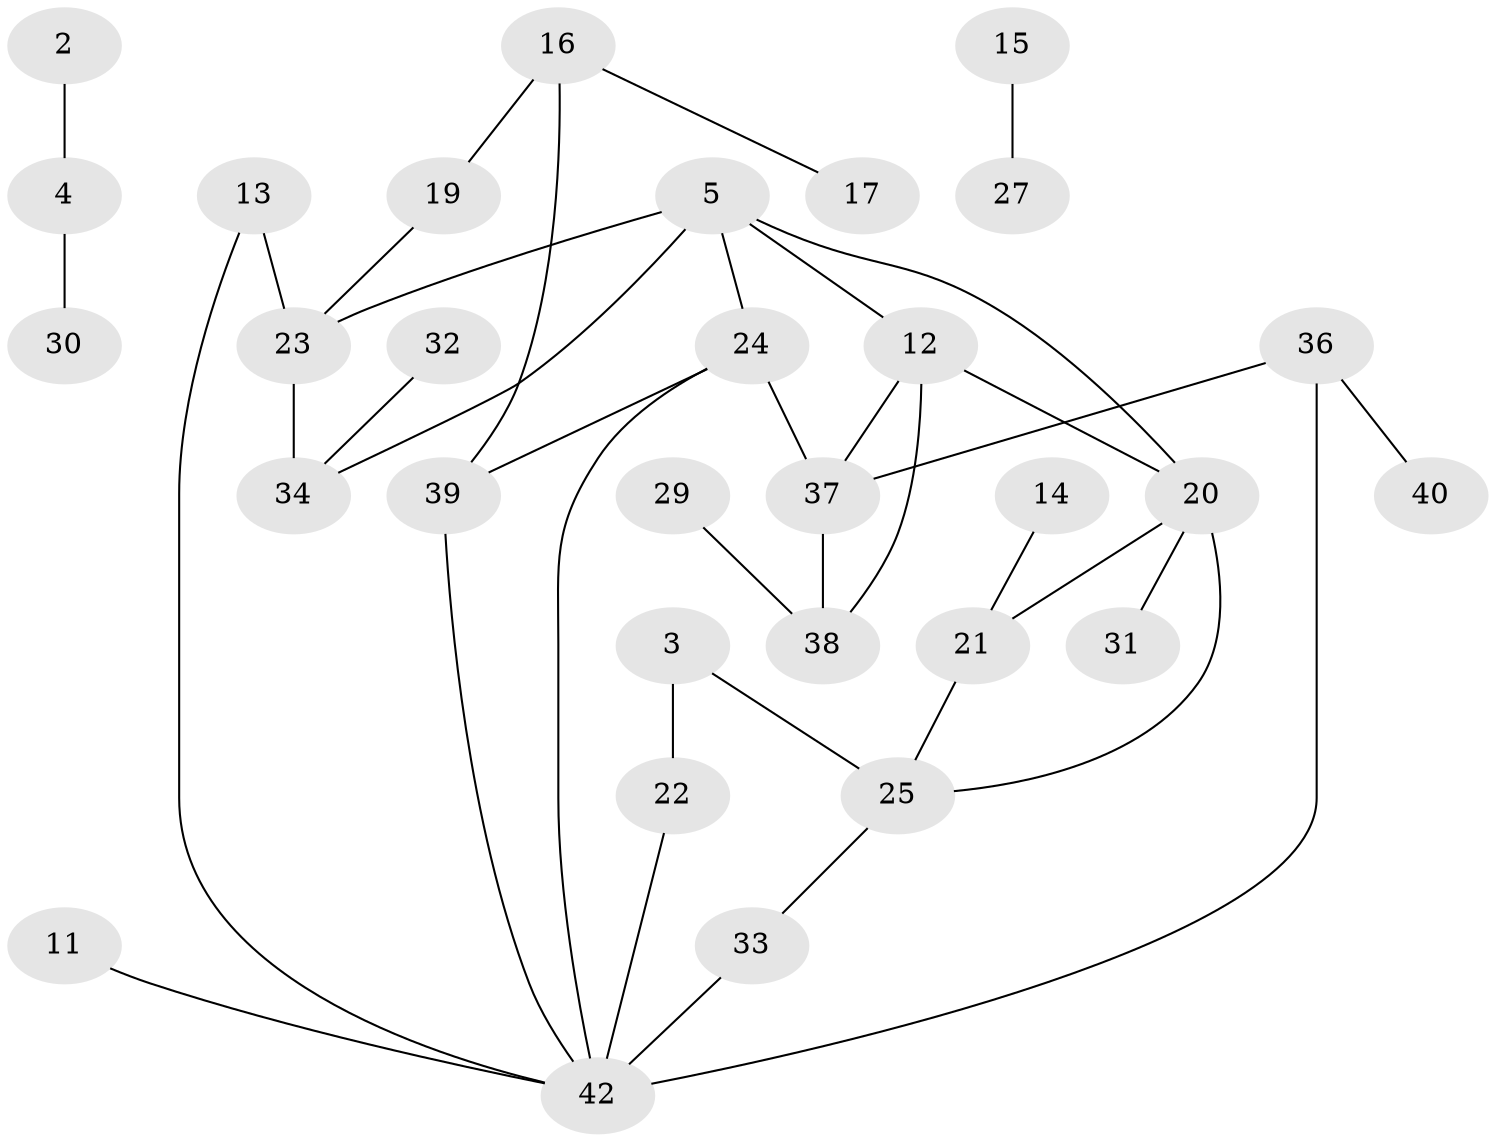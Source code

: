 // original degree distribution, {1: 0.27710843373493976, 3: 0.1927710843373494, 4: 0.0963855421686747, 5: 0.03614457831325301, 0: 0.13253012048192772, 2: 0.25301204819277107, 6: 0.012048192771084338}
// Generated by graph-tools (version 1.1) at 2025/00/03/09/25 03:00:50]
// undirected, 31 vertices, 39 edges
graph export_dot {
graph [start="1"]
  node [color=gray90,style=filled];
  2;
  3;
  4;
  5;
  11;
  12;
  13;
  14;
  15;
  16;
  17;
  19;
  20;
  21;
  22;
  23;
  24;
  25;
  27;
  29;
  30;
  31;
  32;
  33;
  34;
  36;
  37;
  38;
  39;
  40;
  42;
  2 -- 4 [weight=1.0];
  3 -- 22 [weight=1.0];
  3 -- 25 [weight=1.0];
  4 -- 30 [weight=1.0];
  5 -- 12 [weight=1.0];
  5 -- 20 [weight=1.0];
  5 -- 23 [weight=1.0];
  5 -- 24 [weight=1.0];
  5 -- 34 [weight=1.0];
  11 -- 42 [weight=1.0];
  12 -- 20 [weight=1.0];
  12 -- 37 [weight=1.0];
  12 -- 38 [weight=1.0];
  13 -- 23 [weight=1.0];
  13 -- 42 [weight=1.0];
  14 -- 21 [weight=1.0];
  15 -- 27 [weight=1.0];
  16 -- 17 [weight=1.0];
  16 -- 19 [weight=1.0];
  16 -- 39 [weight=1.0];
  19 -- 23 [weight=1.0];
  20 -- 21 [weight=1.0];
  20 -- 25 [weight=1.0];
  20 -- 31 [weight=1.0];
  21 -- 25 [weight=1.0];
  22 -- 42 [weight=1.0];
  23 -- 34 [weight=1.0];
  24 -- 37 [weight=1.0];
  24 -- 39 [weight=1.0];
  24 -- 42 [weight=1.0];
  25 -- 33 [weight=1.0];
  29 -- 38 [weight=2.0];
  32 -- 34 [weight=1.0];
  33 -- 42 [weight=2.0];
  36 -- 37 [weight=1.0];
  36 -- 40 [weight=1.0];
  36 -- 42 [weight=1.0];
  37 -- 38 [weight=1.0];
  39 -- 42 [weight=1.0];
}

